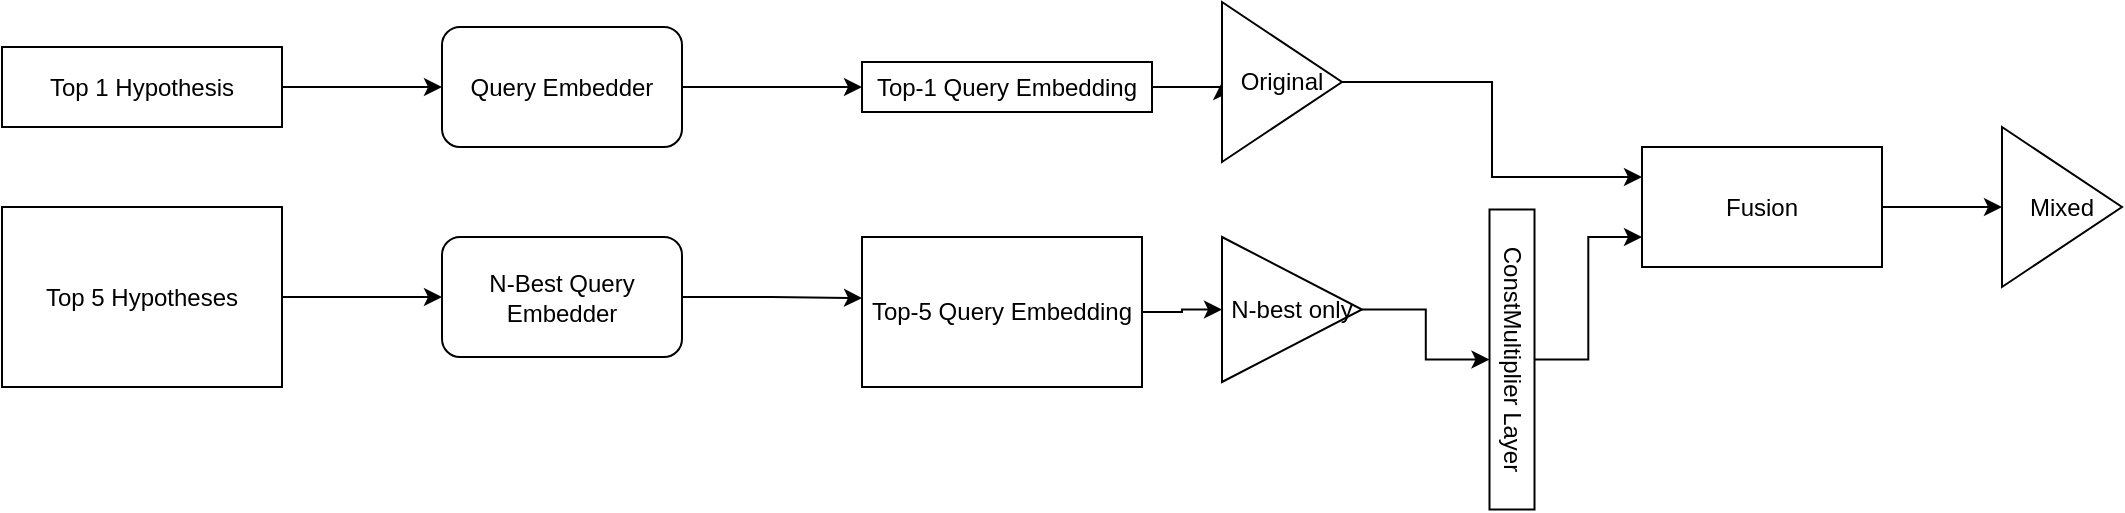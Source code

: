 <mxfile version="14.0.1" type="github">
  <diagram id="MgJpeyHIjZecuuSLrilR" name="Page-1">
    <mxGraphModel dx="1298" dy="800" grid="1" gridSize="10" guides="1" tooltips="1" connect="1" arrows="1" fold="1" page="1" pageScale="1" pageWidth="850" pageHeight="1100" math="0" shadow="0">
      <root>
        <mxCell id="0" />
        <mxCell id="1" parent="0" />
        <mxCell id="lk1nhRiSqrVSX0_7KpZq-2" style="edgeStyle=orthogonalEdgeStyle;rounded=0;orthogonalLoop=1;jettySize=auto;html=1;exitX=1;exitY=0.5;exitDx=0;exitDy=0;entryX=0;entryY=0.5;entryDx=0;entryDy=0;" edge="1" parent="1" source="mK5insQkdaCz2ZFfUAAH-3" target="mK5insQkdaCz2ZFfUAAH-6">
          <mxGeometry relative="1" as="geometry" />
        </mxCell>
        <mxCell id="mK5insQkdaCz2ZFfUAAH-3" value="Top 1 Hypothesis" style="rounded=0;whiteSpace=wrap;html=1;" parent="1" vertex="1">
          <mxGeometry x="20" y="212.5" width="140" height="40" as="geometry" />
        </mxCell>
        <mxCell id="lk1nhRiSqrVSX0_7KpZq-11" style="edgeStyle=orthogonalEdgeStyle;rounded=0;orthogonalLoop=1;jettySize=auto;html=1;exitX=1;exitY=0.5;exitDx=0;exitDy=0;" edge="1" parent="1" source="mK5insQkdaCz2ZFfUAAH-4" target="lk1nhRiSqrVSX0_7KpZq-10">
          <mxGeometry relative="1" as="geometry" />
        </mxCell>
        <mxCell id="mK5insQkdaCz2ZFfUAAH-4" value="&lt;div&gt;Top 5 Hypotheses&lt;/div&gt;" style="rounded=0;whiteSpace=wrap;html=1;" parent="1" vertex="1">
          <mxGeometry x="20" y="292.5" width="140" height="90" as="geometry" />
        </mxCell>
        <mxCell id="mK5insQkdaCz2ZFfUAAH-13" style="edgeStyle=orthogonalEdgeStyle;rounded=0;orthogonalLoop=1;jettySize=auto;html=1;exitX=1;exitY=0.5;exitDx=0;exitDy=0;entryX=0;entryY=0.5;entryDx=0;entryDy=0;" parent="1" source="mK5insQkdaCz2ZFfUAAH-5" target="mK5insQkdaCz2ZFfUAAH-12" edge="1">
          <mxGeometry relative="1" as="geometry" />
        </mxCell>
        <mxCell id="mK5insQkdaCz2ZFfUAAH-5" value="&lt;div&gt;Top-1 Query Embedding&lt;/div&gt;" style="rounded=0;whiteSpace=wrap;html=1;" parent="1" vertex="1">
          <mxGeometry x="450" y="220" width="145" height="25" as="geometry" />
        </mxCell>
        <mxCell id="lk1nhRiSqrVSX0_7KpZq-9" style="edgeStyle=orthogonalEdgeStyle;rounded=0;orthogonalLoop=1;jettySize=auto;html=1;exitX=1;exitY=0.5;exitDx=0;exitDy=0;" edge="1" parent="1" source="mK5insQkdaCz2ZFfUAAH-6" target="mK5insQkdaCz2ZFfUAAH-5">
          <mxGeometry relative="1" as="geometry" />
        </mxCell>
        <mxCell id="mK5insQkdaCz2ZFfUAAH-6" value="Query Embedder" style="rounded=1;whiteSpace=wrap;html=1;" parent="1" vertex="1">
          <mxGeometry x="240" y="202.5" width="120" height="60" as="geometry" />
        </mxCell>
        <mxCell id="mK5insQkdaCz2ZFfUAAH-15" style="edgeStyle=orthogonalEdgeStyle;rounded=0;orthogonalLoop=1;jettySize=auto;html=1;exitX=1;exitY=0.5;exitDx=0;exitDy=0;entryX=0;entryY=0.5;entryDx=0;entryDy=0;" parent="1" source="mK5insQkdaCz2ZFfUAAH-9" target="mK5insQkdaCz2ZFfUAAH-14" edge="1">
          <mxGeometry relative="1" as="geometry" />
        </mxCell>
        <mxCell id="mK5insQkdaCz2ZFfUAAH-9" value="&lt;div&gt;Top-5 Query Embedding&lt;/div&gt;" style="rounded=0;whiteSpace=wrap;html=1;" parent="1" vertex="1">
          <mxGeometry x="450" y="307.5" width="140" height="75" as="geometry" />
        </mxCell>
        <mxCell id="mK5insQkdaCz2ZFfUAAH-17" style="edgeStyle=orthogonalEdgeStyle;rounded=0;orthogonalLoop=1;jettySize=auto;html=1;exitX=1;exitY=0.5;exitDx=0;exitDy=0;entryX=0;entryY=0.25;entryDx=0;entryDy=0;" parent="1" source="mK5insQkdaCz2ZFfUAAH-12" target="mK5insQkdaCz2ZFfUAAH-16" edge="1">
          <mxGeometry relative="1" as="geometry" />
        </mxCell>
        <mxCell id="mK5insQkdaCz2ZFfUAAH-12" value="Original" style="triangle;whiteSpace=wrap;html=1;" parent="1" vertex="1">
          <mxGeometry x="630" y="190" width="60" height="80" as="geometry" />
        </mxCell>
        <mxCell id="b-qWWCd-7I2Kim5GBcaW-5" style="edgeStyle=orthogonalEdgeStyle;rounded=0;orthogonalLoop=1;jettySize=auto;html=1;exitX=1;exitY=0.5;exitDx=0;exitDy=0;" parent="1" source="mK5insQkdaCz2ZFfUAAH-14" target="b-qWWCd-7I2Kim5GBcaW-2" edge="1">
          <mxGeometry relative="1" as="geometry" />
        </mxCell>
        <mxCell id="mK5insQkdaCz2ZFfUAAH-14" value="N-best only" style="triangle;whiteSpace=wrap;html=1;" parent="1" vertex="1">
          <mxGeometry x="630" y="307.5" width="70" height="72.5" as="geometry" />
        </mxCell>
        <mxCell id="mK5insQkdaCz2ZFfUAAH-20" style="edgeStyle=orthogonalEdgeStyle;rounded=0;orthogonalLoop=1;jettySize=auto;html=1;exitX=1;exitY=0.5;exitDx=0;exitDy=0;" parent="1" source="mK5insQkdaCz2ZFfUAAH-16" target="mK5insQkdaCz2ZFfUAAH-19" edge="1">
          <mxGeometry relative="1" as="geometry" />
        </mxCell>
        <mxCell id="mK5insQkdaCz2ZFfUAAH-16" value="Fusion" style="rounded=0;whiteSpace=wrap;html=1;" parent="1" vertex="1">
          <mxGeometry x="840" y="262.5" width="120" height="60" as="geometry" />
        </mxCell>
        <mxCell id="mK5insQkdaCz2ZFfUAAH-19" value="Mixed" style="triangle;whiteSpace=wrap;html=1;" parent="1" vertex="1">
          <mxGeometry x="1020" y="252.5" width="60" height="80" as="geometry" />
        </mxCell>
        <mxCell id="b-qWWCd-7I2Kim5GBcaW-6" style="edgeStyle=orthogonalEdgeStyle;rounded=0;orthogonalLoop=1;jettySize=auto;html=1;exitX=0.5;exitY=0;exitDx=0;exitDy=0;entryX=0;entryY=0.75;entryDx=0;entryDy=0;" parent="1" source="b-qWWCd-7I2Kim5GBcaW-2" target="mK5insQkdaCz2ZFfUAAH-16" edge="1">
          <mxGeometry relative="1" as="geometry" />
        </mxCell>
        <mxCell id="b-qWWCd-7I2Kim5GBcaW-2" value="&lt;div&gt;ConstMultiplier Layer&lt;/div&gt;" style="rounded=0;whiteSpace=wrap;html=1;rotation=90;" parent="1" vertex="1">
          <mxGeometry x="700" y="357.5" width="150" height="22.5" as="geometry" />
        </mxCell>
        <mxCell id="lk1nhRiSqrVSX0_7KpZq-12" style="edgeStyle=orthogonalEdgeStyle;rounded=0;orthogonalLoop=1;jettySize=auto;html=1;exitX=1;exitY=0.5;exitDx=0;exitDy=0;entryX=0;entryY=0.407;entryDx=0;entryDy=0;entryPerimeter=0;" edge="1" parent="1" source="lk1nhRiSqrVSX0_7KpZq-10" target="mK5insQkdaCz2ZFfUAAH-9">
          <mxGeometry relative="1" as="geometry" />
        </mxCell>
        <mxCell id="lk1nhRiSqrVSX0_7KpZq-10" value="N-Best Query Embedder" style="rounded=1;whiteSpace=wrap;html=1;" vertex="1" parent="1">
          <mxGeometry x="240" y="307.5" width="120" height="60" as="geometry" />
        </mxCell>
      </root>
    </mxGraphModel>
  </diagram>
</mxfile>
